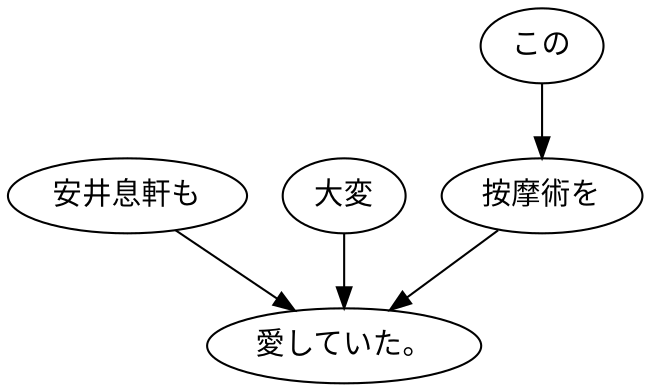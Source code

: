 digraph graph514 {
	node0 [label="安井息軒も"];
	node1 [label="大変"];
	node2 [label="この"];
	node3 [label="按摩術を"];
	node4 [label="愛していた。"];
	node0 -> node4;
	node1 -> node4;
	node2 -> node3;
	node3 -> node4;
}
